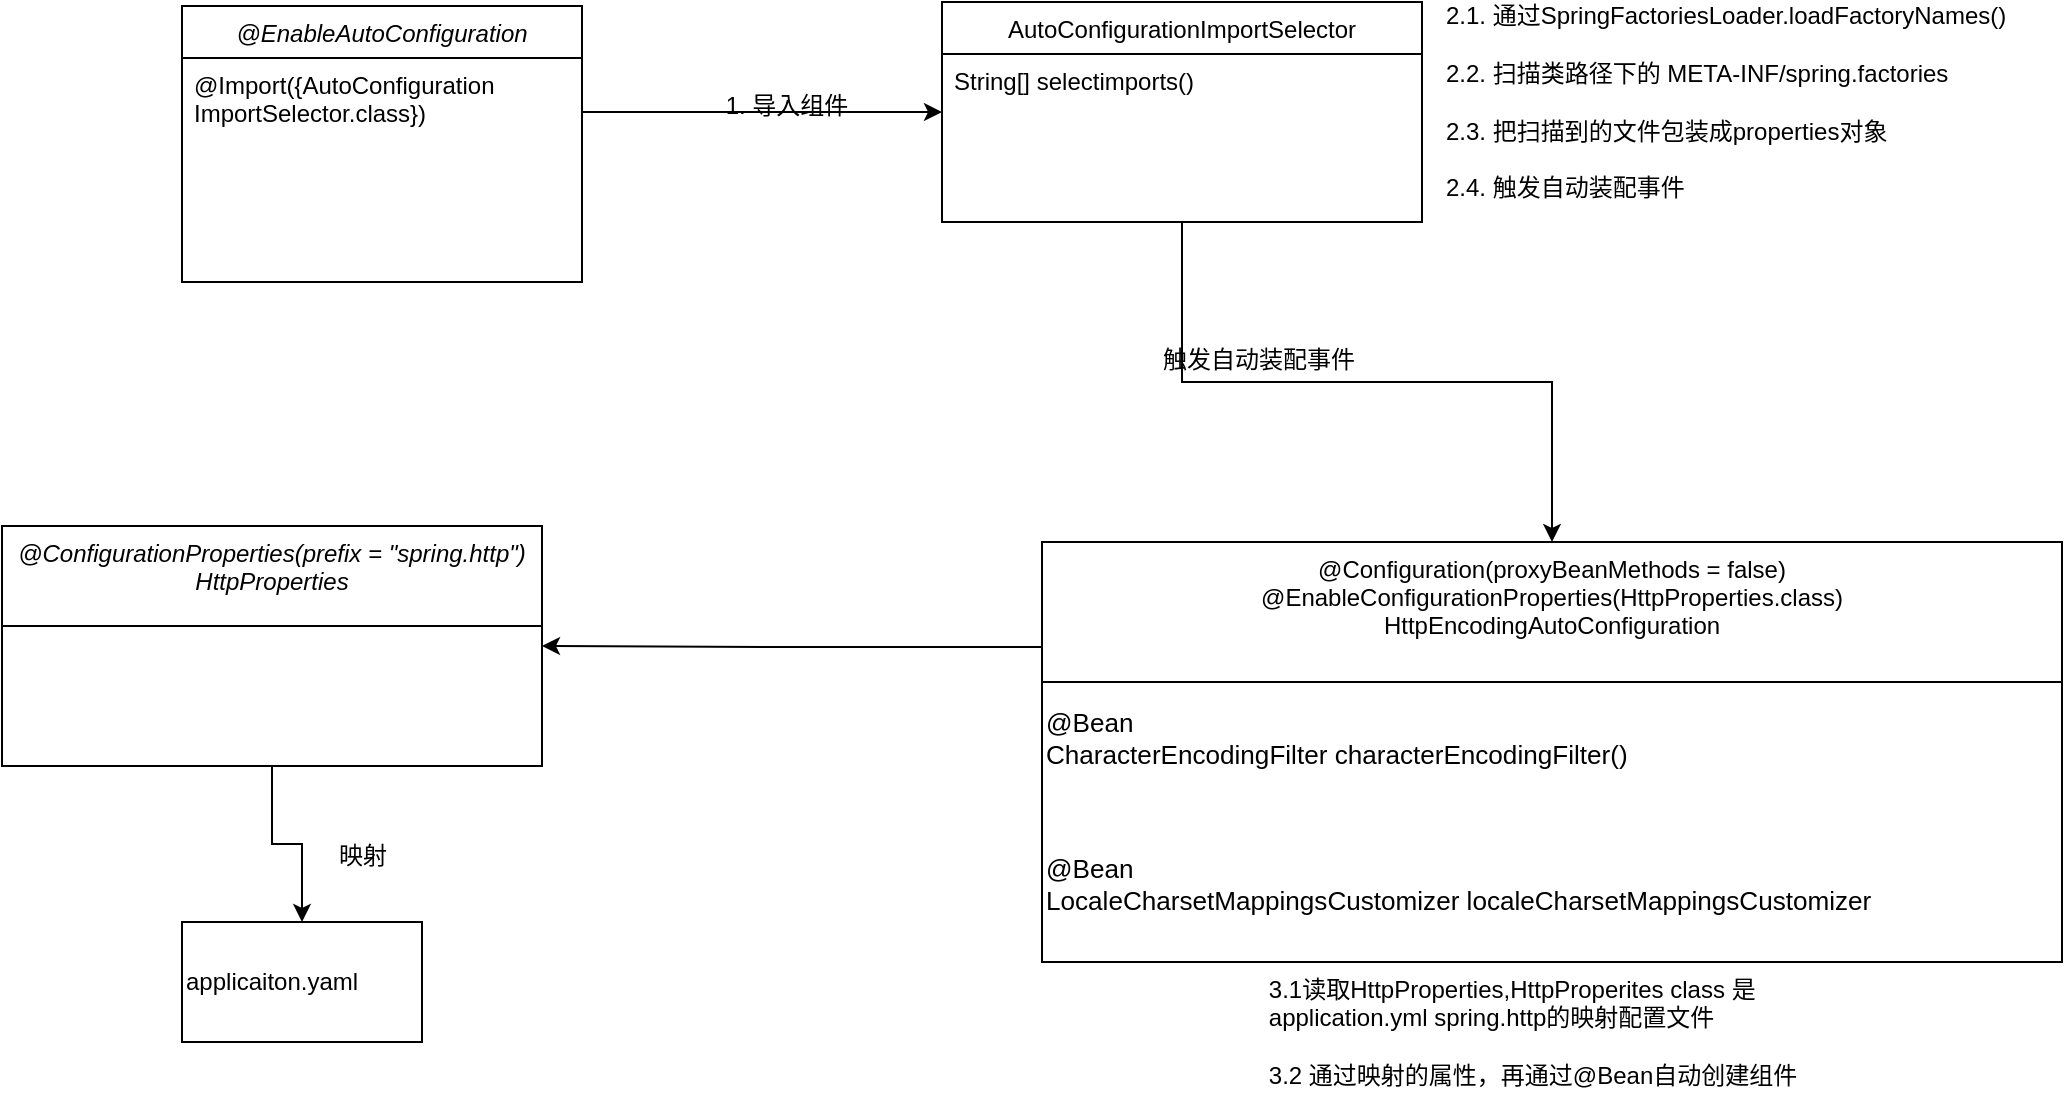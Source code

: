 <mxfile version="13.1.3"><diagram id="C5RBs43oDa-KdzZeNtuy" name="Page-1"><mxGraphModel dx="1138" dy="1051" grid="1" gridSize="10" guides="1" tooltips="1" connect="1" arrows="1" fold="1" page="1" pageScale="1" pageWidth="827" pageHeight="1169" math="0" shadow="0"><root><mxCell id="WIyWlLk6GJQsqaUBKTNV-0"/><mxCell id="WIyWlLk6GJQsqaUBKTNV-1" parent="WIyWlLk6GJQsqaUBKTNV-0"/><mxCell id="zkfFHV4jXpPFQw0GAbJ--0" value="@EnableAutoConfiguration" style="swimlane;fontStyle=2;align=center;verticalAlign=top;childLayout=stackLayout;horizontal=1;startSize=26;horizontalStack=0;resizeParent=1;resizeLast=0;collapsible=1;marginBottom=0;rounded=0;shadow=0;strokeWidth=1;" parent="WIyWlLk6GJQsqaUBKTNV-1" vertex="1"><mxGeometry x="140" y="152" width="200" height="138" as="geometry"><mxRectangle x="230" y="140" width="160" height="26" as="alternateBounds"/></mxGeometry></mxCell><mxCell id="zkfFHV4jXpPFQw0GAbJ--2" value="@Import({AutoConfiguration&#10;ImportSelector.class})" style="text;align=left;verticalAlign=top;spacingLeft=4;spacingRight=4;overflow=hidden;rotatable=0;points=[[0,0.5],[1,0.5]];portConstraint=eastwest;rounded=0;shadow=0;html=0;" parent="zkfFHV4jXpPFQw0GAbJ--0" vertex="1"><mxGeometry y="26" width="200" height="54" as="geometry"/></mxCell><mxCell id="eYFFETyawffqELDFS7JI-2" style="edgeStyle=orthogonalEdgeStyle;rounded=0;orthogonalLoop=1;jettySize=auto;html=1;exitX=1;exitY=0.5;exitDx=0;exitDy=0;entryX=0;entryY=0.5;entryDx=0;entryDy=0;" edge="1" parent="WIyWlLk6GJQsqaUBKTNV-1" source="zkfFHV4jXpPFQw0GAbJ--2" target="zkfFHV4jXpPFQw0GAbJ--17"><mxGeometry relative="1" as="geometry"><mxPoint x="510" y="205" as="targetPoint"/></mxGeometry></mxCell><mxCell id="eYFFETyawffqELDFS7JI-7" style="edgeStyle=orthogonalEdgeStyle;rounded=0;orthogonalLoop=1;jettySize=auto;html=1;exitX=0.5;exitY=1;exitDx=0;exitDy=0;" edge="1" parent="WIyWlLk6GJQsqaUBKTNV-1" source="zkfFHV4jXpPFQw0GAbJ--17" target="zkfFHV4jXpPFQw0GAbJ--13"><mxGeometry relative="1" as="geometry"/></mxCell><mxCell id="zkfFHV4jXpPFQw0GAbJ--17" value="AutoConfigurationImportSelector" style="swimlane;fontStyle=0;align=center;verticalAlign=top;childLayout=stackLayout;horizontal=1;startSize=26;horizontalStack=0;resizeParent=1;resizeLast=0;collapsible=1;marginBottom=0;rounded=0;shadow=0;strokeWidth=1;" parent="WIyWlLk6GJQsqaUBKTNV-1" vertex="1"><mxGeometry x="520" y="150" width="240" height="110" as="geometry"><mxRectangle x="550" y="140" width="160" height="26" as="alternateBounds"/></mxGeometry></mxCell><mxCell id="zkfFHV4jXpPFQw0GAbJ--22" value="String[] selectimports()" style="text;align=left;verticalAlign=top;spacingLeft=4;spacingRight=4;overflow=hidden;rotatable=0;points=[[0,0.5],[1,0.5]];portConstraint=eastwest;rounded=0;shadow=0;html=0;" parent="zkfFHV4jXpPFQw0GAbJ--17" vertex="1"><mxGeometry y="26" width="240" height="26" as="geometry"/></mxCell><mxCell id="eYFFETyawffqELDFS7JI-4" value="2.1. 通过SpringFactoriesLoader.loadFactoryNames()&lt;br&gt;&lt;br&gt;2.2. 扫描类路径下的 META-INF/spring.factories&lt;br&gt;&lt;br&gt;2.3. 把扫描到的文件包装成properties对象&lt;br&gt;&lt;br&gt;2.4. 触发自动装配事件" style="text;html=1;align=left;verticalAlign=middle;resizable=0;points=[];autosize=1;" vertex="1" parent="WIyWlLk6GJQsqaUBKTNV-1"><mxGeometry x="770" y="150" width="300" height="100" as="geometry"/></mxCell><mxCell id="eYFFETyawffqELDFS7JI-12" style="edgeStyle=orthogonalEdgeStyle;rounded=0;orthogonalLoop=1;jettySize=auto;html=1;exitX=0;exitY=0.25;exitDx=0;exitDy=0;entryX=1;entryY=0.5;entryDx=0;entryDy=0;" edge="1" parent="WIyWlLk6GJQsqaUBKTNV-1" source="zkfFHV4jXpPFQw0GAbJ--13" target="eYFFETyawffqELDFS7JI-9"><mxGeometry relative="1" as="geometry"/></mxCell><mxCell id="eYFFETyawffqELDFS7JI-8" value="触发自动装配事件" style="text;html=1;align=center;verticalAlign=middle;resizable=0;points=[];autosize=1;" vertex="1" parent="WIyWlLk6GJQsqaUBKTNV-1"><mxGeometry x="623" y="319" width="110" height="20" as="geometry"/></mxCell><mxCell id="eYFFETyawffqELDFS7JI-15" style="edgeStyle=orthogonalEdgeStyle;rounded=0;orthogonalLoop=1;jettySize=auto;html=1;exitX=0.5;exitY=1;exitDx=0;exitDy=0;" edge="1" parent="WIyWlLk6GJQsqaUBKTNV-1" source="eYFFETyawffqELDFS7JI-9" target="eYFFETyawffqELDFS7JI-14"><mxGeometry relative="1" as="geometry"/></mxCell><mxCell id="eYFFETyawffqELDFS7JI-9" value="@ConfigurationProperties(prefix = &quot;spring.http&quot;)&#10;HttpProperties" style="swimlane;fontStyle=2;align=center;verticalAlign=top;childLayout=stackLayout;horizontal=1;startSize=50;horizontalStack=0;resizeParent=1;resizeLast=0;collapsible=1;marginBottom=0;rounded=0;shadow=0;strokeWidth=1;" vertex="1" parent="WIyWlLk6GJQsqaUBKTNV-1"><mxGeometry x="50" y="412" width="270" height="120" as="geometry"><mxRectangle x="230" y="140" width="160" height="26" as="alternateBounds"/></mxGeometry></mxCell><mxCell id="eYFFETyawffqELDFS7JI-11" value="1. 导入组件" style="text;html=1;align=center;verticalAlign=middle;resizable=0;points=[];autosize=1;" vertex="1" parent="WIyWlLk6GJQsqaUBKTNV-1"><mxGeometry x="402" y="192" width="80" height="20" as="geometry"/></mxCell><mxCell id="eYFFETyawffqELDFS7JI-14" value="applicaiton.yaml" style="rounded=0;whiteSpace=wrap;html=1;align=left;" vertex="1" parent="WIyWlLk6GJQsqaUBKTNV-1"><mxGeometry x="140" y="610" width="120" height="60" as="geometry"/></mxCell><mxCell id="eYFFETyawffqELDFS7JI-16" value="映射" style="text;html=1;align=center;verticalAlign=middle;resizable=0;points=[];autosize=1;" vertex="1" parent="WIyWlLk6GJQsqaUBKTNV-1"><mxGeometry x="210" y="567" width="40" height="20" as="geometry"/></mxCell><mxCell id="zkfFHV4jXpPFQw0GAbJ--13" value="@Configuration(proxyBeanMethods = false)&#10;@EnableConfigurationProperties(HttpProperties.class)&#10;HttpEncodingAutoConfiguration" style="swimlane;fontStyle=0;align=center;verticalAlign=top;childLayout=stackLayout;horizontal=1;startSize=70;horizontalStack=0;resizeParent=1;resizeLast=0;collapsible=1;marginBottom=0;rounded=0;shadow=0;strokeWidth=1;" parent="WIyWlLk6GJQsqaUBKTNV-1" vertex="1"><mxGeometry x="570" y="420" width="510" height="210" as="geometry"><mxRectangle x="340" y="380" width="170" height="26" as="alternateBounds"/></mxGeometry></mxCell><mxCell id="eYFFETyawffqELDFS7JI-6" value="&lt;p style=&quot;background-color: rgb(255 , 255 , 255) ; font-size: 9.8pt&quot;&gt;@Bean&lt;br&gt;&lt;font style=&quot;font-size: 9.8pt&quot;&gt;CharacterEncodingFilter &lt;/font&gt;&lt;span style=&quot;font-size: 9.8pt&quot;&gt;characterEncodingFilter&lt;/span&gt;&lt;span style=&quot;font-size: 9.8pt&quot;&gt;()&lt;/span&gt;&lt;/p&gt;&lt;p style=&quot;background-color: rgb(255 , 255 , 255) ; font-size: 9.8pt&quot;&gt;&lt;span style=&quot;font-size: 9.8pt&quot;&gt;&lt;br&gt;&lt;/span&gt;&lt;/p&gt;&lt;pre style=&quot;background-color: rgb(255 , 255 , 255) ; font-size: 9.8pt&quot;&gt;&lt;font face=&quot;Helvetica&quot;&gt;@Bean&lt;br&gt;LocaleCharsetMappingsCustomizer localeCharsetMappingsCustomizer&lt;/font&gt;&lt;/pre&gt;" style="text;html=1;align=left;verticalAlign=middle;resizable=0;points=[];autosize=1;" vertex="1" parent="zkfFHV4jXpPFQw0GAbJ--13"><mxGeometry y="70" width="510" height="130" as="geometry"/></mxCell><mxCell id="eYFFETyawffqELDFS7JI-17" value="&lt;div style=&quot;text-align: left&quot;&gt;&lt;span&gt;3.1读取HttpProperties,HttpProperites class 是&lt;/span&gt;&lt;/div&gt;&lt;div style=&quot;text-align: left&quot;&gt;&lt;span&gt;application.yml spring.http的映射配置文件&lt;/span&gt;&lt;/div&gt;&lt;div style=&quot;text-align: left&quot;&gt;&lt;span&gt;&lt;br&gt;&lt;/span&gt;&lt;/div&gt;&lt;div style=&quot;text-align: left&quot;&gt;&lt;span&gt;3.2 通过映射的属性，再通过@Bean自动创建组件&lt;/span&gt;&lt;/div&gt;" style="text;html=1;align=center;verticalAlign=middle;resizable=0;points=[];autosize=1;" vertex="1" parent="WIyWlLk6GJQsqaUBKTNV-1"><mxGeometry x="675" y="635" width="280" height="60" as="geometry"/></mxCell></root></mxGraphModel></diagram></mxfile>